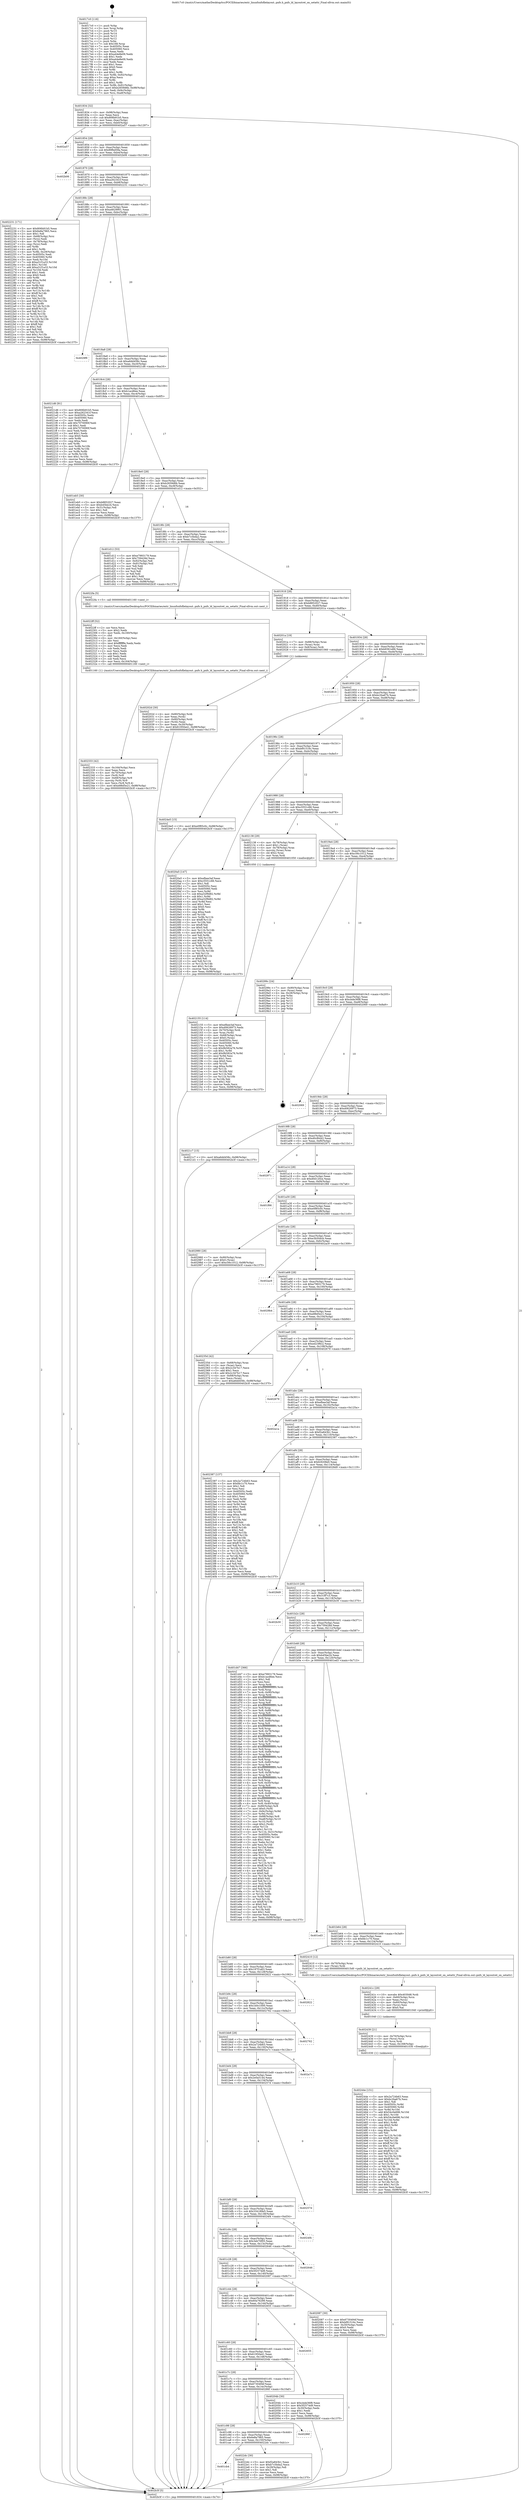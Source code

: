 digraph "0x4017c0" {
  label = "0x4017c0 (/mnt/c/Users/mathe/Desktop/tcc/POCII/binaries/extr_linuxfsnfsfilelayout..pnfs.h_pnfs_ld_layoutret_on_setattr_Final-ollvm.out::main(0))"
  labelloc = "t"
  node[shape=record]

  Entry [label="",width=0.3,height=0.3,shape=circle,fillcolor=black,style=filled]
  "0x401834" [label="{
     0x401834 [32]\l
     | [instrs]\l
     &nbsp;&nbsp;0x401834 \<+6\>: mov -0x98(%rbp),%eax\l
     &nbsp;&nbsp;0x40183a \<+2\>: mov %eax,%ecx\l
     &nbsp;&nbsp;0x40183c \<+6\>: sub $0x806b91b5,%ecx\l
     &nbsp;&nbsp;0x401842 \<+6\>: mov %eax,-0xac(%rbp)\l
     &nbsp;&nbsp;0x401848 \<+6\>: mov %ecx,-0xb0(%rbp)\l
     &nbsp;&nbsp;0x40184e \<+6\>: je 0000000000402a57 \<main+0x1297\>\l
  }"]
  "0x402a57" [label="{
     0x402a57\l
  }", style=dashed]
  "0x401854" [label="{
     0x401854 [28]\l
     | [instrs]\l
     &nbsp;&nbsp;0x401854 \<+5\>: jmp 0000000000401859 \<main+0x99\>\l
     &nbsp;&nbsp;0x401859 \<+6\>: mov -0xac(%rbp),%eax\l
     &nbsp;&nbsp;0x40185f \<+5\>: sub $0x89fbd59a,%eax\l
     &nbsp;&nbsp;0x401864 \<+6\>: mov %eax,-0xb4(%rbp)\l
     &nbsp;&nbsp;0x40186a \<+6\>: je 0000000000402b06 \<main+0x1346\>\l
  }"]
  Exit [label="",width=0.3,height=0.3,shape=circle,fillcolor=black,style=filled,peripheries=2]
  "0x402b06" [label="{
     0x402b06\l
  }", style=dashed]
  "0x401870" [label="{
     0x401870 [28]\l
     | [instrs]\l
     &nbsp;&nbsp;0x401870 \<+5\>: jmp 0000000000401875 \<main+0xb5\>\l
     &nbsp;&nbsp;0x401875 \<+6\>: mov -0xac(%rbp),%eax\l
     &nbsp;&nbsp;0x40187b \<+5\>: sub $0xa262341f,%eax\l
     &nbsp;&nbsp;0x401880 \<+6\>: mov %eax,-0xb8(%rbp)\l
     &nbsp;&nbsp;0x401886 \<+6\>: je 0000000000402231 \<main+0xa71\>\l
  }"]
  "0x40244e" [label="{
     0x40244e [151]\l
     | [instrs]\l
     &nbsp;&nbsp;0x40244e \<+5\>: mov $0x2a724b63,%eax\l
     &nbsp;&nbsp;0x402453 \<+5\>: mov $0xbc2ba67b,%esi\l
     &nbsp;&nbsp;0x402458 \<+2\>: mov $0x1,%dl\l
     &nbsp;&nbsp;0x40245a \<+8\>: mov 0x40505c,%r8d\l
     &nbsp;&nbsp;0x402462 \<+8\>: mov 0x405060,%r9d\l
     &nbsp;&nbsp;0x40246a \<+3\>: mov %r8d,%r10d\l
     &nbsp;&nbsp;0x40246d \<+7\>: add $0x54c0e696,%r10d\l
     &nbsp;&nbsp;0x402474 \<+4\>: sub $0x1,%r10d\l
     &nbsp;&nbsp;0x402478 \<+7\>: sub $0x54c0e696,%r10d\l
     &nbsp;&nbsp;0x40247f \<+4\>: imul %r10d,%r8d\l
     &nbsp;&nbsp;0x402483 \<+4\>: and $0x1,%r8d\l
     &nbsp;&nbsp;0x402487 \<+4\>: cmp $0x0,%r8d\l
     &nbsp;&nbsp;0x40248b \<+4\>: sete %r11b\l
     &nbsp;&nbsp;0x40248f \<+4\>: cmp $0xa,%r9d\l
     &nbsp;&nbsp;0x402493 \<+3\>: setl %bl\l
     &nbsp;&nbsp;0x402496 \<+3\>: mov %r11b,%r14b\l
     &nbsp;&nbsp;0x402499 \<+4\>: xor $0xff,%r14b\l
     &nbsp;&nbsp;0x40249d \<+3\>: mov %bl,%r15b\l
     &nbsp;&nbsp;0x4024a0 \<+4\>: xor $0xff,%r15b\l
     &nbsp;&nbsp;0x4024a4 \<+3\>: xor $0x1,%dl\l
     &nbsp;&nbsp;0x4024a7 \<+3\>: mov %r14b,%r12b\l
     &nbsp;&nbsp;0x4024aa \<+4\>: and $0xff,%r12b\l
     &nbsp;&nbsp;0x4024ae \<+3\>: and %dl,%r11b\l
     &nbsp;&nbsp;0x4024b1 \<+3\>: mov %r15b,%r13b\l
     &nbsp;&nbsp;0x4024b4 \<+4\>: and $0xff,%r13b\l
     &nbsp;&nbsp;0x4024b8 \<+2\>: and %dl,%bl\l
     &nbsp;&nbsp;0x4024ba \<+3\>: or %r11b,%r12b\l
     &nbsp;&nbsp;0x4024bd \<+3\>: or %bl,%r13b\l
     &nbsp;&nbsp;0x4024c0 \<+3\>: xor %r13b,%r12b\l
     &nbsp;&nbsp;0x4024c3 \<+3\>: or %r15b,%r14b\l
     &nbsp;&nbsp;0x4024c6 \<+4\>: xor $0xff,%r14b\l
     &nbsp;&nbsp;0x4024ca \<+3\>: or $0x1,%dl\l
     &nbsp;&nbsp;0x4024cd \<+3\>: and %dl,%r14b\l
     &nbsp;&nbsp;0x4024d0 \<+3\>: or %r14b,%r12b\l
     &nbsp;&nbsp;0x4024d3 \<+4\>: test $0x1,%r12b\l
     &nbsp;&nbsp;0x4024d7 \<+3\>: cmovne %esi,%eax\l
     &nbsp;&nbsp;0x4024da \<+6\>: mov %eax,-0x98(%rbp)\l
     &nbsp;&nbsp;0x4024e0 \<+5\>: jmp 0000000000402b3f \<main+0x137f\>\l
  }"]
  "0x402231" [label="{
     0x402231 [171]\l
     | [instrs]\l
     &nbsp;&nbsp;0x402231 \<+5\>: mov $0x806b91b5,%eax\l
     &nbsp;&nbsp;0x402236 \<+5\>: mov $0x6e8a7965,%ecx\l
     &nbsp;&nbsp;0x40223b \<+2\>: mov $0x1,%dl\l
     &nbsp;&nbsp;0x40223d \<+4\>: mov -0x68(%rbp),%rsi\l
     &nbsp;&nbsp;0x402241 \<+2\>: mov (%rsi),%edi\l
     &nbsp;&nbsp;0x402243 \<+4\>: mov -0x78(%rbp),%rsi\l
     &nbsp;&nbsp;0x402247 \<+2\>: cmp (%rsi),%edi\l
     &nbsp;&nbsp;0x402249 \<+4\>: setl %r8b\l
     &nbsp;&nbsp;0x40224d \<+4\>: and $0x1,%r8b\l
     &nbsp;&nbsp;0x402251 \<+4\>: mov %r8b,-0x29(%rbp)\l
     &nbsp;&nbsp;0x402255 \<+7\>: mov 0x40505c,%edi\l
     &nbsp;&nbsp;0x40225c \<+8\>: mov 0x405060,%r9d\l
     &nbsp;&nbsp;0x402264 \<+3\>: mov %edi,%r10d\l
     &nbsp;&nbsp;0x402267 \<+7\>: sub $0xa31f1a33,%r10d\l
     &nbsp;&nbsp;0x40226e \<+4\>: sub $0x1,%r10d\l
     &nbsp;&nbsp;0x402272 \<+7\>: add $0xa31f1a33,%r10d\l
     &nbsp;&nbsp;0x402279 \<+4\>: imul %r10d,%edi\l
     &nbsp;&nbsp;0x40227d \<+3\>: and $0x1,%edi\l
     &nbsp;&nbsp;0x402280 \<+3\>: cmp $0x0,%edi\l
     &nbsp;&nbsp;0x402283 \<+4\>: sete %r8b\l
     &nbsp;&nbsp;0x402287 \<+4\>: cmp $0xa,%r9d\l
     &nbsp;&nbsp;0x40228b \<+4\>: setl %r11b\l
     &nbsp;&nbsp;0x40228f \<+3\>: mov %r8b,%bl\l
     &nbsp;&nbsp;0x402292 \<+3\>: xor $0xff,%bl\l
     &nbsp;&nbsp;0x402295 \<+3\>: mov %r11b,%r14b\l
     &nbsp;&nbsp;0x402298 \<+4\>: xor $0xff,%r14b\l
     &nbsp;&nbsp;0x40229c \<+3\>: xor $0x1,%dl\l
     &nbsp;&nbsp;0x40229f \<+3\>: mov %bl,%r15b\l
     &nbsp;&nbsp;0x4022a2 \<+4\>: and $0xff,%r15b\l
     &nbsp;&nbsp;0x4022a6 \<+3\>: and %dl,%r8b\l
     &nbsp;&nbsp;0x4022a9 \<+3\>: mov %r14b,%r12b\l
     &nbsp;&nbsp;0x4022ac \<+4\>: and $0xff,%r12b\l
     &nbsp;&nbsp;0x4022b0 \<+3\>: and %dl,%r11b\l
     &nbsp;&nbsp;0x4022b3 \<+3\>: or %r8b,%r15b\l
     &nbsp;&nbsp;0x4022b6 \<+3\>: or %r11b,%r12b\l
     &nbsp;&nbsp;0x4022b9 \<+3\>: xor %r12b,%r15b\l
     &nbsp;&nbsp;0x4022bc \<+3\>: or %r14b,%bl\l
     &nbsp;&nbsp;0x4022bf \<+3\>: xor $0xff,%bl\l
     &nbsp;&nbsp;0x4022c2 \<+3\>: or $0x1,%dl\l
     &nbsp;&nbsp;0x4022c5 \<+2\>: and %dl,%bl\l
     &nbsp;&nbsp;0x4022c7 \<+3\>: or %bl,%r15b\l
     &nbsp;&nbsp;0x4022ca \<+4\>: test $0x1,%r15b\l
     &nbsp;&nbsp;0x4022ce \<+3\>: cmovne %ecx,%eax\l
     &nbsp;&nbsp;0x4022d1 \<+6\>: mov %eax,-0x98(%rbp)\l
     &nbsp;&nbsp;0x4022d7 \<+5\>: jmp 0000000000402b3f \<main+0x137f\>\l
  }"]
  "0x40188c" [label="{
     0x40188c [28]\l
     | [instrs]\l
     &nbsp;&nbsp;0x40188c \<+5\>: jmp 0000000000401891 \<main+0xd1\>\l
     &nbsp;&nbsp;0x401891 \<+6\>: mov -0xac(%rbp),%eax\l
     &nbsp;&nbsp;0x401897 \<+5\>: sub $0xa4629901,%eax\l
     &nbsp;&nbsp;0x40189c \<+6\>: mov %eax,-0xbc(%rbp)\l
     &nbsp;&nbsp;0x4018a2 \<+6\>: je 00000000004029f9 \<main+0x1239\>\l
  }"]
  "0x402439" [label="{
     0x402439 [21]\l
     | [instrs]\l
     &nbsp;&nbsp;0x402439 \<+4\>: mov -0x70(%rbp),%rcx\l
     &nbsp;&nbsp;0x40243d \<+3\>: mov (%rcx),%rcx\l
     &nbsp;&nbsp;0x402440 \<+3\>: mov %rcx,%rdi\l
     &nbsp;&nbsp;0x402443 \<+6\>: mov %eax,-0x168(%rbp)\l
     &nbsp;&nbsp;0x402449 \<+5\>: call 0000000000401030 \<free@plt\>\l
     | [calls]\l
     &nbsp;&nbsp;0x401030 \{1\} (unknown)\l
  }"]
  "0x4029f9" [label="{
     0x4029f9\l
  }", style=dashed]
  "0x4018a8" [label="{
     0x4018a8 [28]\l
     | [instrs]\l
     &nbsp;&nbsp;0x4018a8 \<+5\>: jmp 00000000004018ad \<main+0xed\>\l
     &nbsp;&nbsp;0x4018ad \<+6\>: mov -0xac(%rbp),%eax\l
     &nbsp;&nbsp;0x4018b3 \<+5\>: sub $0xa6dd458c,%eax\l
     &nbsp;&nbsp;0x4018b8 \<+6\>: mov %eax,-0xc0(%rbp)\l
     &nbsp;&nbsp;0x4018be \<+6\>: je 00000000004021d6 \<main+0xa16\>\l
  }"]
  "0x40241c" [label="{
     0x40241c [29]\l
     | [instrs]\l
     &nbsp;&nbsp;0x40241c \<+10\>: movabs $0x4030d6,%rdi\l
     &nbsp;&nbsp;0x402426 \<+4\>: mov -0x60(%rbp),%rcx\l
     &nbsp;&nbsp;0x40242a \<+2\>: mov %eax,(%rcx)\l
     &nbsp;&nbsp;0x40242c \<+4\>: mov -0x60(%rbp),%rcx\l
     &nbsp;&nbsp;0x402430 \<+2\>: mov (%rcx),%esi\l
     &nbsp;&nbsp;0x402432 \<+2\>: mov $0x0,%al\l
     &nbsp;&nbsp;0x402434 \<+5\>: call 0000000000401040 \<printf@plt\>\l
     | [calls]\l
     &nbsp;&nbsp;0x401040 \{1\} (unknown)\l
  }"]
  "0x4021d6" [label="{
     0x4021d6 [91]\l
     | [instrs]\l
     &nbsp;&nbsp;0x4021d6 \<+5\>: mov $0x806b91b5,%eax\l
     &nbsp;&nbsp;0x4021db \<+5\>: mov $0xa262341f,%ecx\l
     &nbsp;&nbsp;0x4021e0 \<+7\>: mov 0x40505c,%edx\l
     &nbsp;&nbsp;0x4021e7 \<+7\>: mov 0x405060,%esi\l
     &nbsp;&nbsp;0x4021ee \<+2\>: mov %edx,%edi\l
     &nbsp;&nbsp;0x4021f0 \<+6\>: add $0x7070090f,%edi\l
     &nbsp;&nbsp;0x4021f6 \<+3\>: sub $0x1,%edi\l
     &nbsp;&nbsp;0x4021f9 \<+6\>: sub $0x7070090f,%edi\l
     &nbsp;&nbsp;0x4021ff \<+3\>: imul %edi,%edx\l
     &nbsp;&nbsp;0x402202 \<+3\>: and $0x1,%edx\l
     &nbsp;&nbsp;0x402205 \<+3\>: cmp $0x0,%edx\l
     &nbsp;&nbsp;0x402208 \<+4\>: sete %r8b\l
     &nbsp;&nbsp;0x40220c \<+3\>: cmp $0xa,%esi\l
     &nbsp;&nbsp;0x40220f \<+4\>: setl %r9b\l
     &nbsp;&nbsp;0x402213 \<+3\>: mov %r8b,%r10b\l
     &nbsp;&nbsp;0x402216 \<+3\>: and %r9b,%r10b\l
     &nbsp;&nbsp;0x402219 \<+3\>: xor %r9b,%r8b\l
     &nbsp;&nbsp;0x40221c \<+3\>: or %r8b,%r10b\l
     &nbsp;&nbsp;0x40221f \<+4\>: test $0x1,%r10b\l
     &nbsp;&nbsp;0x402223 \<+3\>: cmovne %ecx,%eax\l
     &nbsp;&nbsp;0x402226 \<+6\>: mov %eax,-0x98(%rbp)\l
     &nbsp;&nbsp;0x40222c \<+5\>: jmp 0000000000402b3f \<main+0x137f\>\l
  }"]
  "0x4018c4" [label="{
     0x4018c4 [28]\l
     | [instrs]\l
     &nbsp;&nbsp;0x4018c4 \<+5\>: jmp 00000000004018c9 \<main+0x109\>\l
     &nbsp;&nbsp;0x4018c9 \<+6\>: mov -0xac(%rbp),%eax\l
     &nbsp;&nbsp;0x4018cf \<+5\>: sub $0xb1acd6ee,%eax\l
     &nbsp;&nbsp;0x4018d4 \<+6\>: mov %eax,-0xc4(%rbp)\l
     &nbsp;&nbsp;0x4018da \<+6\>: je 0000000000401eb5 \<main+0x6f5\>\l
  }"]
  "0x402333" [label="{
     0x402333 [42]\l
     | [instrs]\l
     &nbsp;&nbsp;0x402333 \<+6\>: mov -0x164(%rbp),%ecx\l
     &nbsp;&nbsp;0x402339 \<+3\>: imul %eax,%ecx\l
     &nbsp;&nbsp;0x40233c \<+4\>: mov -0x70(%rbp),%r8\l
     &nbsp;&nbsp;0x402340 \<+3\>: mov (%r8),%r8\l
     &nbsp;&nbsp;0x402343 \<+4\>: mov -0x68(%rbp),%r9\l
     &nbsp;&nbsp;0x402347 \<+3\>: movslq (%r9),%r9\l
     &nbsp;&nbsp;0x40234a \<+4\>: mov %ecx,(%r8,%r9,4)\l
     &nbsp;&nbsp;0x40234e \<+10\>: movl $0xe88d5e21,-0x98(%rbp)\l
     &nbsp;&nbsp;0x402358 \<+5\>: jmp 0000000000402b3f \<main+0x137f\>\l
  }"]
  "0x401eb5" [label="{
     0x401eb5 [30]\l
     | [instrs]\l
     &nbsp;&nbsp;0x401eb5 \<+5\>: mov $0xb8852027,%eax\l
     &nbsp;&nbsp;0x401eba \<+5\>: mov $0xb45be24,%ecx\l
     &nbsp;&nbsp;0x401ebf \<+3\>: mov -0x31(%rbp),%dl\l
     &nbsp;&nbsp;0x401ec2 \<+3\>: test $0x1,%dl\l
     &nbsp;&nbsp;0x401ec5 \<+3\>: cmovne %ecx,%eax\l
     &nbsp;&nbsp;0x401ec8 \<+6\>: mov %eax,-0x98(%rbp)\l
     &nbsp;&nbsp;0x401ece \<+5\>: jmp 0000000000402b3f \<main+0x137f\>\l
  }"]
  "0x4018e0" [label="{
     0x4018e0 [28]\l
     | [instrs]\l
     &nbsp;&nbsp;0x4018e0 \<+5\>: jmp 00000000004018e5 \<main+0x125\>\l
     &nbsp;&nbsp;0x4018e5 \<+6\>: mov -0xac(%rbp),%eax\l
     &nbsp;&nbsp;0x4018eb \<+5\>: sub $0xb2659d6b,%eax\l
     &nbsp;&nbsp;0x4018f0 \<+6\>: mov %eax,-0xc8(%rbp)\l
     &nbsp;&nbsp;0x4018f6 \<+6\>: je 0000000000401d12 \<main+0x552\>\l
  }"]
  "0x4022ff" [label="{
     0x4022ff [52]\l
     | [instrs]\l
     &nbsp;&nbsp;0x4022ff \<+2\>: xor %ecx,%ecx\l
     &nbsp;&nbsp;0x402301 \<+5\>: mov $0x2,%edx\l
     &nbsp;&nbsp;0x402306 \<+6\>: mov %edx,-0x160(%rbp)\l
     &nbsp;&nbsp;0x40230c \<+1\>: cltd\l
     &nbsp;&nbsp;0x40230d \<+6\>: mov -0x160(%rbp),%esi\l
     &nbsp;&nbsp;0x402313 \<+2\>: idiv %esi\l
     &nbsp;&nbsp;0x402315 \<+6\>: imul $0xfffffffe,%edx,%edx\l
     &nbsp;&nbsp;0x40231b \<+2\>: mov %ecx,%edi\l
     &nbsp;&nbsp;0x40231d \<+2\>: sub %edx,%edi\l
     &nbsp;&nbsp;0x40231f \<+2\>: mov %ecx,%edx\l
     &nbsp;&nbsp;0x402321 \<+3\>: sub $0x1,%edx\l
     &nbsp;&nbsp;0x402324 \<+2\>: add %edx,%edi\l
     &nbsp;&nbsp;0x402326 \<+2\>: sub %edi,%ecx\l
     &nbsp;&nbsp;0x402328 \<+6\>: mov %ecx,-0x164(%rbp)\l
     &nbsp;&nbsp;0x40232e \<+5\>: call 0000000000401160 \<next_i\>\l
     | [calls]\l
     &nbsp;&nbsp;0x401160 \{1\} (/mnt/c/Users/mathe/Desktop/tcc/POCII/binaries/extr_linuxfsnfsfilelayout..pnfs.h_pnfs_ld_layoutret_on_setattr_Final-ollvm.out::next_i)\l
  }"]
  "0x401d12" [label="{
     0x401d12 [53]\l
     | [instrs]\l
     &nbsp;&nbsp;0x401d12 \<+5\>: mov $0xe7993179,%eax\l
     &nbsp;&nbsp;0x401d17 \<+5\>: mov $0x759428d,%ecx\l
     &nbsp;&nbsp;0x401d1c \<+6\>: mov -0x92(%rbp),%dl\l
     &nbsp;&nbsp;0x401d22 \<+7\>: mov -0x91(%rbp),%sil\l
     &nbsp;&nbsp;0x401d29 \<+3\>: mov %dl,%dil\l
     &nbsp;&nbsp;0x401d2c \<+3\>: and %sil,%dil\l
     &nbsp;&nbsp;0x401d2f \<+3\>: xor %sil,%dl\l
     &nbsp;&nbsp;0x401d32 \<+3\>: or %dl,%dil\l
     &nbsp;&nbsp;0x401d35 \<+4\>: test $0x1,%dil\l
     &nbsp;&nbsp;0x401d39 \<+3\>: cmovne %ecx,%eax\l
     &nbsp;&nbsp;0x401d3c \<+6\>: mov %eax,-0x98(%rbp)\l
     &nbsp;&nbsp;0x401d42 \<+5\>: jmp 0000000000402b3f \<main+0x137f\>\l
  }"]
  "0x4018fc" [label="{
     0x4018fc [28]\l
     | [instrs]\l
     &nbsp;&nbsp;0x4018fc \<+5\>: jmp 0000000000401901 \<main+0x141\>\l
     &nbsp;&nbsp;0x401901 \<+6\>: mov -0xac(%rbp),%eax\l
     &nbsp;&nbsp;0x401907 \<+5\>: sub $0xb7c5bda2,%eax\l
     &nbsp;&nbsp;0x40190c \<+6\>: mov %eax,-0xcc(%rbp)\l
     &nbsp;&nbsp;0x401912 \<+6\>: je 00000000004022fa \<main+0xb3a\>\l
  }"]
  "0x402b3f" [label="{
     0x402b3f [5]\l
     | [instrs]\l
     &nbsp;&nbsp;0x402b3f \<+5\>: jmp 0000000000401834 \<main+0x74\>\l
  }"]
  "0x4017c0" [label="{
     0x4017c0 [116]\l
     | [instrs]\l
     &nbsp;&nbsp;0x4017c0 \<+1\>: push %rbp\l
     &nbsp;&nbsp;0x4017c1 \<+3\>: mov %rsp,%rbp\l
     &nbsp;&nbsp;0x4017c4 \<+2\>: push %r15\l
     &nbsp;&nbsp;0x4017c6 \<+2\>: push %r14\l
     &nbsp;&nbsp;0x4017c8 \<+2\>: push %r13\l
     &nbsp;&nbsp;0x4017ca \<+2\>: push %r12\l
     &nbsp;&nbsp;0x4017cc \<+1\>: push %rbx\l
     &nbsp;&nbsp;0x4017cd \<+7\>: sub $0x168,%rsp\l
     &nbsp;&nbsp;0x4017d4 \<+7\>: mov 0x40505c,%eax\l
     &nbsp;&nbsp;0x4017db \<+7\>: mov 0x405060,%ecx\l
     &nbsp;&nbsp;0x4017e2 \<+2\>: mov %eax,%edx\l
     &nbsp;&nbsp;0x4017e4 \<+6\>: sub $0xa44e8e09,%edx\l
     &nbsp;&nbsp;0x4017ea \<+3\>: sub $0x1,%edx\l
     &nbsp;&nbsp;0x4017ed \<+6\>: add $0xa44e8e09,%edx\l
     &nbsp;&nbsp;0x4017f3 \<+3\>: imul %edx,%eax\l
     &nbsp;&nbsp;0x4017f6 \<+3\>: and $0x1,%eax\l
     &nbsp;&nbsp;0x4017f9 \<+3\>: cmp $0x0,%eax\l
     &nbsp;&nbsp;0x4017fc \<+4\>: sete %r8b\l
     &nbsp;&nbsp;0x401800 \<+4\>: and $0x1,%r8b\l
     &nbsp;&nbsp;0x401804 \<+7\>: mov %r8b,-0x92(%rbp)\l
     &nbsp;&nbsp;0x40180b \<+3\>: cmp $0xa,%ecx\l
     &nbsp;&nbsp;0x40180e \<+4\>: setl %r8b\l
     &nbsp;&nbsp;0x401812 \<+4\>: and $0x1,%r8b\l
     &nbsp;&nbsp;0x401816 \<+7\>: mov %r8b,-0x91(%rbp)\l
     &nbsp;&nbsp;0x40181d \<+10\>: movl $0xb2659d6b,-0x98(%rbp)\l
     &nbsp;&nbsp;0x401827 \<+6\>: mov %edi,-0x9c(%rbp)\l
     &nbsp;&nbsp;0x40182d \<+7\>: mov %rsi,-0xa8(%rbp)\l
  }"]
  "0x401cb4" [label="{
     0x401cb4\l
  }", style=dashed]
  "0x4022fa" [label="{
     0x4022fa [5]\l
     | [instrs]\l
     &nbsp;&nbsp;0x4022fa \<+5\>: call 0000000000401160 \<next_i\>\l
     | [calls]\l
     &nbsp;&nbsp;0x401160 \{1\} (/mnt/c/Users/mathe/Desktop/tcc/POCII/binaries/extr_linuxfsnfsfilelayout..pnfs.h_pnfs_ld_layoutret_on_setattr_Final-ollvm.out::next_i)\l
  }"]
  "0x401918" [label="{
     0x401918 [28]\l
     | [instrs]\l
     &nbsp;&nbsp;0x401918 \<+5\>: jmp 000000000040191d \<main+0x15d\>\l
     &nbsp;&nbsp;0x40191d \<+6\>: mov -0xac(%rbp),%eax\l
     &nbsp;&nbsp;0x401923 \<+5\>: sub $0xb8852027,%eax\l
     &nbsp;&nbsp;0x401928 \<+6\>: mov %eax,-0xd0(%rbp)\l
     &nbsp;&nbsp;0x40192e \<+6\>: je 000000000040201a \<main+0x85a\>\l
  }"]
  "0x4022dc" [label="{
     0x4022dc [30]\l
     | [instrs]\l
     &nbsp;&nbsp;0x4022dc \<+5\>: mov $0xf2a843b1,%eax\l
     &nbsp;&nbsp;0x4022e1 \<+5\>: mov $0xb7c5bda2,%ecx\l
     &nbsp;&nbsp;0x4022e6 \<+3\>: mov -0x29(%rbp),%dl\l
     &nbsp;&nbsp;0x4022e9 \<+3\>: test $0x1,%dl\l
     &nbsp;&nbsp;0x4022ec \<+3\>: cmovne %ecx,%eax\l
     &nbsp;&nbsp;0x4022ef \<+6\>: mov %eax,-0x98(%rbp)\l
     &nbsp;&nbsp;0x4022f5 \<+5\>: jmp 0000000000402b3f \<main+0x137f\>\l
  }"]
  "0x40201a" [label="{
     0x40201a [19]\l
     | [instrs]\l
     &nbsp;&nbsp;0x40201a \<+7\>: mov -0x88(%rbp),%rax\l
     &nbsp;&nbsp;0x402021 \<+3\>: mov (%rax),%rax\l
     &nbsp;&nbsp;0x402024 \<+4\>: mov 0x8(%rax),%rdi\l
     &nbsp;&nbsp;0x402028 \<+5\>: call 0000000000401060 \<atoi@plt\>\l
     | [calls]\l
     &nbsp;&nbsp;0x401060 \{1\} (unknown)\l
  }"]
  "0x401934" [label="{
     0x401934 [28]\l
     | [instrs]\l
     &nbsp;&nbsp;0x401934 \<+5\>: jmp 0000000000401939 \<main+0x179\>\l
     &nbsp;&nbsp;0x401939 \<+6\>: mov -0xac(%rbp),%eax\l
     &nbsp;&nbsp;0x40193f \<+5\>: sub $0xb9361e66,%eax\l
     &nbsp;&nbsp;0x401944 \<+6\>: mov %eax,-0xd4(%rbp)\l
     &nbsp;&nbsp;0x40194a \<+6\>: je 0000000000402813 \<main+0x1053\>\l
  }"]
  "0x401c98" [label="{
     0x401c98 [28]\l
     | [instrs]\l
     &nbsp;&nbsp;0x401c98 \<+5\>: jmp 0000000000401c9d \<main+0x4dd\>\l
     &nbsp;&nbsp;0x401c9d \<+6\>: mov -0xac(%rbp),%eax\l
     &nbsp;&nbsp;0x401ca3 \<+5\>: sub $0x6e8a7965,%eax\l
     &nbsp;&nbsp;0x401ca8 \<+6\>: mov %eax,-0x150(%rbp)\l
     &nbsp;&nbsp;0x401cae \<+6\>: je 00000000004022dc \<main+0xb1c\>\l
  }"]
  "0x402813" [label="{
     0x402813\l
  }", style=dashed]
  "0x401950" [label="{
     0x401950 [28]\l
     | [instrs]\l
     &nbsp;&nbsp;0x401950 \<+5\>: jmp 0000000000401955 \<main+0x195\>\l
     &nbsp;&nbsp;0x401955 \<+6\>: mov -0xac(%rbp),%eax\l
     &nbsp;&nbsp;0x40195b \<+5\>: sub $0xbc2ba67b,%eax\l
     &nbsp;&nbsp;0x401960 \<+6\>: mov %eax,-0xd8(%rbp)\l
     &nbsp;&nbsp;0x401966 \<+6\>: je 00000000004024e5 \<main+0xd25\>\l
  }"]
  "0x40286f" [label="{
     0x40286f\l
  }", style=dashed]
  "0x4024e5" [label="{
     0x4024e5 [15]\l
     | [instrs]\l
     &nbsp;&nbsp;0x4024e5 \<+10\>: movl $0xe0f85c0c,-0x98(%rbp)\l
     &nbsp;&nbsp;0x4024ef \<+5\>: jmp 0000000000402b3f \<main+0x137f\>\l
  }"]
  "0x40196c" [label="{
     0x40196c [28]\l
     | [instrs]\l
     &nbsp;&nbsp;0x40196c \<+5\>: jmp 0000000000401971 \<main+0x1b1\>\l
     &nbsp;&nbsp;0x401971 \<+6\>: mov -0xac(%rbp),%eax\l
     &nbsp;&nbsp;0x401977 \<+5\>: sub $0xbf91516c,%eax\l
     &nbsp;&nbsp;0x40197c \<+6\>: mov %eax,-0xdc(%rbp)\l
     &nbsp;&nbsp;0x401982 \<+6\>: je 00000000004020a5 \<main+0x8e5\>\l
  }"]
  "0x402155" [label="{
     0x402155 [114]\l
     | [instrs]\l
     &nbsp;&nbsp;0x402155 \<+5\>: mov $0xefbee3af,%ecx\l
     &nbsp;&nbsp;0x40215a \<+5\>: mov $0xd0626973,%edx\l
     &nbsp;&nbsp;0x40215f \<+4\>: mov -0x70(%rbp),%rdi\l
     &nbsp;&nbsp;0x402163 \<+3\>: mov %rax,(%rdi)\l
     &nbsp;&nbsp;0x402166 \<+4\>: mov -0x68(%rbp),%rax\l
     &nbsp;&nbsp;0x40216a \<+6\>: movl $0x0,(%rax)\l
     &nbsp;&nbsp;0x402170 \<+7\>: mov 0x40505c,%esi\l
     &nbsp;&nbsp;0x402177 \<+8\>: mov 0x405060,%r8d\l
     &nbsp;&nbsp;0x40217f \<+3\>: mov %esi,%r9d\l
     &nbsp;&nbsp;0x402182 \<+7\>: sub $0x9b582a76,%r9d\l
     &nbsp;&nbsp;0x402189 \<+4\>: sub $0x1,%r9d\l
     &nbsp;&nbsp;0x40218d \<+7\>: add $0x9b582a76,%r9d\l
     &nbsp;&nbsp;0x402194 \<+4\>: imul %r9d,%esi\l
     &nbsp;&nbsp;0x402198 \<+3\>: and $0x1,%esi\l
     &nbsp;&nbsp;0x40219b \<+3\>: cmp $0x0,%esi\l
     &nbsp;&nbsp;0x40219e \<+4\>: sete %r10b\l
     &nbsp;&nbsp;0x4021a2 \<+4\>: cmp $0xa,%r8d\l
     &nbsp;&nbsp;0x4021a6 \<+4\>: setl %r11b\l
     &nbsp;&nbsp;0x4021aa \<+3\>: mov %r10b,%bl\l
     &nbsp;&nbsp;0x4021ad \<+3\>: and %r11b,%bl\l
     &nbsp;&nbsp;0x4021b0 \<+3\>: xor %r11b,%r10b\l
     &nbsp;&nbsp;0x4021b3 \<+3\>: or %r10b,%bl\l
     &nbsp;&nbsp;0x4021b6 \<+3\>: test $0x1,%bl\l
     &nbsp;&nbsp;0x4021b9 \<+3\>: cmovne %edx,%ecx\l
     &nbsp;&nbsp;0x4021bc \<+6\>: mov %ecx,-0x98(%rbp)\l
     &nbsp;&nbsp;0x4021c2 \<+5\>: jmp 0000000000402b3f \<main+0x137f\>\l
  }"]
  "0x4020a5" [label="{
     0x4020a5 [147]\l
     | [instrs]\l
     &nbsp;&nbsp;0x4020a5 \<+5\>: mov $0xefbee3af,%eax\l
     &nbsp;&nbsp;0x4020aa \<+5\>: mov $0xc5551c66,%ecx\l
     &nbsp;&nbsp;0x4020af \<+2\>: mov $0x1,%dl\l
     &nbsp;&nbsp;0x4020b1 \<+7\>: mov 0x40505c,%esi\l
     &nbsp;&nbsp;0x4020b8 \<+7\>: mov 0x405060,%edi\l
     &nbsp;&nbsp;0x4020bf \<+3\>: mov %esi,%r8d\l
     &nbsp;&nbsp;0x4020c2 \<+7\>: sub $0xa32f9d82,%r8d\l
     &nbsp;&nbsp;0x4020c9 \<+4\>: sub $0x1,%r8d\l
     &nbsp;&nbsp;0x4020cd \<+7\>: add $0xa32f9d82,%r8d\l
     &nbsp;&nbsp;0x4020d4 \<+4\>: imul %r8d,%esi\l
     &nbsp;&nbsp;0x4020d8 \<+3\>: and $0x1,%esi\l
     &nbsp;&nbsp;0x4020db \<+3\>: cmp $0x0,%esi\l
     &nbsp;&nbsp;0x4020de \<+4\>: sete %r9b\l
     &nbsp;&nbsp;0x4020e2 \<+3\>: cmp $0xa,%edi\l
     &nbsp;&nbsp;0x4020e5 \<+4\>: setl %r10b\l
     &nbsp;&nbsp;0x4020e9 \<+3\>: mov %r9b,%r11b\l
     &nbsp;&nbsp;0x4020ec \<+4\>: xor $0xff,%r11b\l
     &nbsp;&nbsp;0x4020f0 \<+3\>: mov %r10b,%bl\l
     &nbsp;&nbsp;0x4020f3 \<+3\>: xor $0xff,%bl\l
     &nbsp;&nbsp;0x4020f6 \<+3\>: xor $0x0,%dl\l
     &nbsp;&nbsp;0x4020f9 \<+3\>: mov %r11b,%r14b\l
     &nbsp;&nbsp;0x4020fc \<+4\>: and $0x0,%r14b\l
     &nbsp;&nbsp;0x402100 \<+3\>: and %dl,%r9b\l
     &nbsp;&nbsp;0x402103 \<+3\>: mov %bl,%r15b\l
     &nbsp;&nbsp;0x402106 \<+4\>: and $0x0,%r15b\l
     &nbsp;&nbsp;0x40210a \<+3\>: and %dl,%r10b\l
     &nbsp;&nbsp;0x40210d \<+3\>: or %r9b,%r14b\l
     &nbsp;&nbsp;0x402110 \<+3\>: or %r10b,%r15b\l
     &nbsp;&nbsp;0x402113 \<+3\>: xor %r15b,%r14b\l
     &nbsp;&nbsp;0x402116 \<+3\>: or %bl,%r11b\l
     &nbsp;&nbsp;0x402119 \<+4\>: xor $0xff,%r11b\l
     &nbsp;&nbsp;0x40211d \<+3\>: or $0x0,%dl\l
     &nbsp;&nbsp;0x402120 \<+3\>: and %dl,%r11b\l
     &nbsp;&nbsp;0x402123 \<+3\>: or %r11b,%r14b\l
     &nbsp;&nbsp;0x402126 \<+4\>: test $0x1,%r14b\l
     &nbsp;&nbsp;0x40212a \<+3\>: cmovne %ecx,%eax\l
     &nbsp;&nbsp;0x40212d \<+6\>: mov %eax,-0x98(%rbp)\l
     &nbsp;&nbsp;0x402133 \<+5\>: jmp 0000000000402b3f \<main+0x137f\>\l
  }"]
  "0x401988" [label="{
     0x401988 [28]\l
     | [instrs]\l
     &nbsp;&nbsp;0x401988 \<+5\>: jmp 000000000040198d \<main+0x1cd\>\l
     &nbsp;&nbsp;0x40198d \<+6\>: mov -0xac(%rbp),%eax\l
     &nbsp;&nbsp;0x401993 \<+5\>: sub $0xc5551c66,%eax\l
     &nbsp;&nbsp;0x401998 \<+6\>: mov %eax,-0xe0(%rbp)\l
     &nbsp;&nbsp;0x40199e \<+6\>: je 0000000000402138 \<main+0x978\>\l
  }"]
  "0x401c7c" [label="{
     0x401c7c [28]\l
     | [instrs]\l
     &nbsp;&nbsp;0x401c7c \<+5\>: jmp 0000000000401c81 \<main+0x4c1\>\l
     &nbsp;&nbsp;0x401c81 \<+6\>: mov -0xac(%rbp),%eax\l
     &nbsp;&nbsp;0x401c87 \<+5\>: sub $0x6730494f,%eax\l
     &nbsp;&nbsp;0x401c8c \<+6\>: mov %eax,-0x14c(%rbp)\l
     &nbsp;&nbsp;0x401c92 \<+6\>: je 000000000040286f \<main+0x10af\>\l
  }"]
  "0x402138" [label="{
     0x402138 [29]\l
     | [instrs]\l
     &nbsp;&nbsp;0x402138 \<+4\>: mov -0x78(%rbp),%rax\l
     &nbsp;&nbsp;0x40213c \<+6\>: movl $0x1,(%rax)\l
     &nbsp;&nbsp;0x402142 \<+4\>: mov -0x78(%rbp),%rax\l
     &nbsp;&nbsp;0x402146 \<+3\>: movslq (%rax),%rax\l
     &nbsp;&nbsp;0x402149 \<+4\>: shl $0x2,%rax\l
     &nbsp;&nbsp;0x40214d \<+3\>: mov %rax,%rdi\l
     &nbsp;&nbsp;0x402150 \<+5\>: call 0000000000401050 \<malloc@plt\>\l
     | [calls]\l
     &nbsp;&nbsp;0x401050 \{1\} (unknown)\l
  }"]
  "0x4019a4" [label="{
     0x4019a4 [28]\l
     | [instrs]\l
     &nbsp;&nbsp;0x4019a4 \<+5\>: jmp 00000000004019a9 \<main+0x1e9\>\l
     &nbsp;&nbsp;0x4019a9 \<+6\>: mov -0xac(%rbp),%eax\l
     &nbsp;&nbsp;0x4019af \<+5\>: sub $0xc56c1012,%eax\l
     &nbsp;&nbsp;0x4019b4 \<+6\>: mov %eax,-0xe4(%rbp)\l
     &nbsp;&nbsp;0x4019ba \<+6\>: je 000000000040299c \<main+0x11dc\>\l
  }"]
  "0x40204b" [label="{
     0x40204b [30]\l
     | [instrs]\l
     &nbsp;&nbsp;0x40204b \<+5\>: mov $0xcbde36f8,%eax\l
     &nbsp;&nbsp;0x402050 \<+5\>: mov $0x5f2574d9,%ecx\l
     &nbsp;&nbsp;0x402055 \<+3\>: mov -0x30(%rbp),%edx\l
     &nbsp;&nbsp;0x402058 \<+3\>: cmp $0x1,%edx\l
     &nbsp;&nbsp;0x40205b \<+3\>: cmovl %ecx,%eax\l
     &nbsp;&nbsp;0x40205e \<+6\>: mov %eax,-0x98(%rbp)\l
     &nbsp;&nbsp;0x402064 \<+5\>: jmp 0000000000402b3f \<main+0x137f\>\l
  }"]
  "0x40299c" [label="{
     0x40299c [24]\l
     | [instrs]\l
     &nbsp;&nbsp;0x40299c \<+7\>: mov -0x90(%rbp),%rax\l
     &nbsp;&nbsp;0x4029a3 \<+2\>: mov (%rax),%eax\l
     &nbsp;&nbsp;0x4029a5 \<+4\>: lea -0x28(%rbp),%rsp\l
     &nbsp;&nbsp;0x4029a9 \<+1\>: pop %rbx\l
     &nbsp;&nbsp;0x4029aa \<+2\>: pop %r12\l
     &nbsp;&nbsp;0x4029ac \<+2\>: pop %r13\l
     &nbsp;&nbsp;0x4029ae \<+2\>: pop %r14\l
     &nbsp;&nbsp;0x4029b0 \<+2\>: pop %r15\l
     &nbsp;&nbsp;0x4029b2 \<+1\>: pop %rbp\l
     &nbsp;&nbsp;0x4029b3 \<+1\>: ret\l
  }"]
  "0x4019c0" [label="{
     0x4019c0 [28]\l
     | [instrs]\l
     &nbsp;&nbsp;0x4019c0 \<+5\>: jmp 00000000004019c5 \<main+0x205\>\l
     &nbsp;&nbsp;0x4019c5 \<+6\>: mov -0xac(%rbp),%eax\l
     &nbsp;&nbsp;0x4019cb \<+5\>: sub $0xcbde36f8,%eax\l
     &nbsp;&nbsp;0x4019d0 \<+6\>: mov %eax,-0xe8(%rbp)\l
     &nbsp;&nbsp;0x4019d6 \<+6\>: je 0000000000402069 \<main+0x8a9\>\l
  }"]
  "0x401c60" [label="{
     0x401c60 [28]\l
     | [instrs]\l
     &nbsp;&nbsp;0x401c60 \<+5\>: jmp 0000000000401c65 \<main+0x4a5\>\l
     &nbsp;&nbsp;0x401c65 \<+6\>: mov -0xac(%rbp),%eax\l
     &nbsp;&nbsp;0x401c6b \<+5\>: sub $0x61950a41,%eax\l
     &nbsp;&nbsp;0x401c70 \<+6\>: mov %eax,-0x148(%rbp)\l
     &nbsp;&nbsp;0x401c76 \<+6\>: je 000000000040204b \<main+0x88b\>\l
  }"]
  "0x402069" [label="{
     0x402069\l
  }", style=dashed]
  "0x4019dc" [label="{
     0x4019dc [28]\l
     | [instrs]\l
     &nbsp;&nbsp;0x4019dc \<+5\>: jmp 00000000004019e1 \<main+0x221\>\l
     &nbsp;&nbsp;0x4019e1 \<+6\>: mov -0xac(%rbp),%eax\l
     &nbsp;&nbsp;0x4019e7 \<+5\>: sub $0xd0626973,%eax\l
     &nbsp;&nbsp;0x4019ec \<+6\>: mov %eax,-0xec(%rbp)\l
     &nbsp;&nbsp;0x4019f2 \<+6\>: je 00000000004021c7 \<main+0xa07\>\l
  }"]
  "0x402655" [label="{
     0x402655\l
  }", style=dashed]
  "0x4021c7" [label="{
     0x4021c7 [15]\l
     | [instrs]\l
     &nbsp;&nbsp;0x4021c7 \<+10\>: movl $0xa6dd458c,-0x98(%rbp)\l
     &nbsp;&nbsp;0x4021d1 \<+5\>: jmp 0000000000402b3f \<main+0x137f\>\l
  }"]
  "0x4019f8" [label="{
     0x4019f8 [28]\l
     | [instrs]\l
     &nbsp;&nbsp;0x4019f8 \<+5\>: jmp 00000000004019fd \<main+0x23d\>\l
     &nbsp;&nbsp;0x4019fd \<+6\>: mov -0xac(%rbp),%eax\l
     &nbsp;&nbsp;0x401a03 \<+5\>: sub $0xd0cf6442,%eax\l
     &nbsp;&nbsp;0x401a08 \<+6\>: mov %eax,-0xf0(%rbp)\l
     &nbsp;&nbsp;0x401a0e \<+6\>: je 0000000000402971 \<main+0x11b1\>\l
  }"]
  "0x401c44" [label="{
     0x401c44 [28]\l
     | [instrs]\l
     &nbsp;&nbsp;0x401c44 \<+5\>: jmp 0000000000401c49 \<main+0x489\>\l
     &nbsp;&nbsp;0x401c49 \<+6\>: mov -0xac(%rbp),%eax\l
     &nbsp;&nbsp;0x401c4f \<+5\>: sub $0x60a76299,%eax\l
     &nbsp;&nbsp;0x401c54 \<+6\>: mov %eax,-0x144(%rbp)\l
     &nbsp;&nbsp;0x401c5a \<+6\>: je 0000000000402655 \<main+0xe95\>\l
  }"]
  "0x402971" [label="{
     0x402971\l
  }", style=dashed]
  "0x401a14" [label="{
     0x401a14 [28]\l
     | [instrs]\l
     &nbsp;&nbsp;0x401a14 \<+5\>: jmp 0000000000401a19 \<main+0x259\>\l
     &nbsp;&nbsp;0x401a19 \<+6\>: mov -0xac(%rbp),%eax\l
     &nbsp;&nbsp;0x401a1f \<+5\>: sub $0xd0d120ce,%eax\l
     &nbsp;&nbsp;0x401a24 \<+6\>: mov %eax,-0xf4(%rbp)\l
     &nbsp;&nbsp;0x401a2a \<+6\>: je 0000000000401f66 \<main+0x7a6\>\l
  }"]
  "0x402087" [label="{
     0x402087 [30]\l
     | [instrs]\l
     &nbsp;&nbsp;0x402087 \<+5\>: mov $0x6730494f,%eax\l
     &nbsp;&nbsp;0x40208c \<+5\>: mov $0xbf91516c,%ecx\l
     &nbsp;&nbsp;0x402091 \<+3\>: mov -0x30(%rbp),%edx\l
     &nbsp;&nbsp;0x402094 \<+3\>: cmp $0x0,%edx\l
     &nbsp;&nbsp;0x402097 \<+3\>: cmove %ecx,%eax\l
     &nbsp;&nbsp;0x40209a \<+6\>: mov %eax,-0x98(%rbp)\l
     &nbsp;&nbsp;0x4020a0 \<+5\>: jmp 0000000000402b3f \<main+0x137f\>\l
  }"]
  "0x401f66" [label="{
     0x401f66\l
  }", style=dashed]
  "0x401a30" [label="{
     0x401a30 [28]\l
     | [instrs]\l
     &nbsp;&nbsp;0x401a30 \<+5\>: jmp 0000000000401a35 \<main+0x275\>\l
     &nbsp;&nbsp;0x401a35 \<+6\>: mov -0xac(%rbp),%eax\l
     &nbsp;&nbsp;0x401a3b \<+5\>: sub $0xe0f85c0c,%eax\l
     &nbsp;&nbsp;0x401a40 \<+6\>: mov %eax,-0xf8(%rbp)\l
     &nbsp;&nbsp;0x401a46 \<+6\>: je 0000000000402980 \<main+0x11c0\>\l
  }"]
  "0x401c28" [label="{
     0x401c28 [28]\l
     | [instrs]\l
     &nbsp;&nbsp;0x401c28 \<+5\>: jmp 0000000000401c2d \<main+0x46d\>\l
     &nbsp;&nbsp;0x401c2d \<+6\>: mov -0xac(%rbp),%eax\l
     &nbsp;&nbsp;0x401c33 \<+5\>: sub $0x5f2574d9,%eax\l
     &nbsp;&nbsp;0x401c38 \<+6\>: mov %eax,-0x140(%rbp)\l
     &nbsp;&nbsp;0x401c3e \<+6\>: je 0000000000402087 \<main+0x8c7\>\l
  }"]
  "0x402980" [label="{
     0x402980 [28]\l
     | [instrs]\l
     &nbsp;&nbsp;0x402980 \<+7\>: mov -0x90(%rbp),%rax\l
     &nbsp;&nbsp;0x402987 \<+6\>: movl $0x0,(%rax)\l
     &nbsp;&nbsp;0x40298d \<+10\>: movl $0xc56c1012,-0x98(%rbp)\l
     &nbsp;&nbsp;0x402997 \<+5\>: jmp 0000000000402b3f \<main+0x137f\>\l
  }"]
  "0x401a4c" [label="{
     0x401a4c [28]\l
     | [instrs]\l
     &nbsp;&nbsp;0x401a4c \<+5\>: jmp 0000000000401a51 \<main+0x291\>\l
     &nbsp;&nbsp;0x401a51 \<+6\>: mov -0xac(%rbp),%eax\l
     &nbsp;&nbsp;0x401a57 \<+5\>: sub $0xe3b50dcb,%eax\l
     &nbsp;&nbsp;0x401a5c \<+6\>: mov %eax,-0xfc(%rbp)\l
     &nbsp;&nbsp;0x401a62 \<+6\>: je 0000000000402ac9 \<main+0x1309\>\l
  }"]
  "0x402646" [label="{
     0x402646\l
  }", style=dashed]
  "0x402ac9" [label="{
     0x402ac9\l
  }", style=dashed]
  "0x401a68" [label="{
     0x401a68 [28]\l
     | [instrs]\l
     &nbsp;&nbsp;0x401a68 \<+5\>: jmp 0000000000401a6d \<main+0x2ad\>\l
     &nbsp;&nbsp;0x401a6d \<+6\>: mov -0xac(%rbp),%eax\l
     &nbsp;&nbsp;0x401a73 \<+5\>: sub $0xe7993179,%eax\l
     &nbsp;&nbsp;0x401a78 \<+6\>: mov %eax,-0x100(%rbp)\l
     &nbsp;&nbsp;0x401a7e \<+6\>: je 00000000004029b4 \<main+0x11f4\>\l
  }"]
  "0x401c0c" [label="{
     0x401c0c [28]\l
     | [instrs]\l
     &nbsp;&nbsp;0x401c0c \<+5\>: jmp 0000000000401c11 \<main+0x451\>\l
     &nbsp;&nbsp;0x401c11 \<+6\>: mov -0xac(%rbp),%eax\l
     &nbsp;&nbsp;0x401c17 \<+5\>: sub $0x3eb70f05,%eax\l
     &nbsp;&nbsp;0x401c1c \<+6\>: mov %eax,-0x13c(%rbp)\l
     &nbsp;&nbsp;0x401c22 \<+6\>: je 0000000000402646 \<main+0xe86\>\l
  }"]
  "0x4029b4" [label="{
     0x4029b4\l
  }", style=dashed]
  "0x401a84" [label="{
     0x401a84 [28]\l
     | [instrs]\l
     &nbsp;&nbsp;0x401a84 \<+5\>: jmp 0000000000401a89 \<main+0x2c9\>\l
     &nbsp;&nbsp;0x401a89 \<+6\>: mov -0xac(%rbp),%eax\l
     &nbsp;&nbsp;0x401a8f \<+5\>: sub $0xe88d5e21,%eax\l
     &nbsp;&nbsp;0x401a94 \<+6\>: mov %eax,-0x104(%rbp)\l
     &nbsp;&nbsp;0x401a9a \<+6\>: je 000000000040235d \<main+0xb9d\>\l
  }"]
  "0x4024f4" [label="{
     0x4024f4\l
  }", style=dashed]
  "0x40235d" [label="{
     0x40235d [42]\l
     | [instrs]\l
     &nbsp;&nbsp;0x40235d \<+4\>: mov -0x68(%rbp),%rax\l
     &nbsp;&nbsp;0x402361 \<+2\>: mov (%rax),%ecx\l
     &nbsp;&nbsp;0x402363 \<+6\>: sub $0x2c347b17,%ecx\l
     &nbsp;&nbsp;0x402369 \<+3\>: add $0x1,%ecx\l
     &nbsp;&nbsp;0x40236c \<+6\>: add $0x2c347b17,%ecx\l
     &nbsp;&nbsp;0x402372 \<+4\>: mov -0x68(%rbp),%rax\l
     &nbsp;&nbsp;0x402376 \<+2\>: mov %ecx,(%rax)\l
     &nbsp;&nbsp;0x402378 \<+10\>: movl $0xa6dd458c,-0x98(%rbp)\l
     &nbsp;&nbsp;0x402382 \<+5\>: jmp 0000000000402b3f \<main+0x137f\>\l
  }"]
  "0x401aa0" [label="{
     0x401aa0 [28]\l
     | [instrs]\l
     &nbsp;&nbsp;0x401aa0 \<+5\>: jmp 0000000000401aa5 \<main+0x2e5\>\l
     &nbsp;&nbsp;0x401aa5 \<+6\>: mov -0xac(%rbp),%eax\l
     &nbsp;&nbsp;0x401aab \<+5\>: sub $0xed23f6c2,%eax\l
     &nbsp;&nbsp;0x401ab0 \<+6\>: mov %eax,-0x108(%rbp)\l
     &nbsp;&nbsp;0x401ab6 \<+6\>: je 0000000000402679 \<main+0xeb9\>\l
  }"]
  "0x401bf0" [label="{
     0x401bf0 [28]\l
     | [instrs]\l
     &nbsp;&nbsp;0x401bf0 \<+5\>: jmp 0000000000401bf5 \<main+0x435\>\l
     &nbsp;&nbsp;0x401bf5 \<+6\>: mov -0xac(%rbp),%eax\l
     &nbsp;&nbsp;0x401bfb \<+5\>: sub $0x334189e5,%eax\l
     &nbsp;&nbsp;0x401c00 \<+6\>: mov %eax,-0x138(%rbp)\l
     &nbsp;&nbsp;0x401c06 \<+6\>: je 00000000004024f4 \<main+0xd34\>\l
  }"]
  "0x402679" [label="{
     0x402679\l
  }", style=dashed]
  "0x401abc" [label="{
     0x401abc [28]\l
     | [instrs]\l
     &nbsp;&nbsp;0x401abc \<+5\>: jmp 0000000000401ac1 \<main+0x301\>\l
     &nbsp;&nbsp;0x401ac1 \<+6\>: mov -0xac(%rbp),%eax\l
     &nbsp;&nbsp;0x401ac7 \<+5\>: sub $0xefbee3af,%eax\l
     &nbsp;&nbsp;0x401acc \<+6\>: mov %eax,-0x10c(%rbp)\l
     &nbsp;&nbsp;0x401ad2 \<+6\>: je 0000000000402a1a \<main+0x125a\>\l
  }"]
  "0x40257d" [label="{
     0x40257d\l
  }", style=dashed]
  "0x402a1a" [label="{
     0x402a1a\l
  }", style=dashed]
  "0x401ad8" [label="{
     0x401ad8 [28]\l
     | [instrs]\l
     &nbsp;&nbsp;0x401ad8 \<+5\>: jmp 0000000000401add \<main+0x31d\>\l
     &nbsp;&nbsp;0x401add \<+6\>: mov -0xac(%rbp),%eax\l
     &nbsp;&nbsp;0x401ae3 \<+5\>: sub $0xf2a843b1,%eax\l
     &nbsp;&nbsp;0x401ae8 \<+6\>: mov %eax,-0x110(%rbp)\l
     &nbsp;&nbsp;0x401aee \<+6\>: je 0000000000402387 \<main+0xbc7\>\l
  }"]
  "0x401bd4" [label="{
     0x401bd4 [28]\l
     | [instrs]\l
     &nbsp;&nbsp;0x401bd4 \<+5\>: jmp 0000000000401bd9 \<main+0x419\>\l
     &nbsp;&nbsp;0x401bd9 \<+6\>: mov -0xac(%rbp),%eax\l
     &nbsp;&nbsp;0x401bdf \<+5\>: sub $0x2e0a5144,%eax\l
     &nbsp;&nbsp;0x401be4 \<+6\>: mov %eax,-0x134(%rbp)\l
     &nbsp;&nbsp;0x401bea \<+6\>: je 000000000040257d \<main+0xdbd\>\l
  }"]
  "0x402387" [label="{
     0x402387 [137]\l
     | [instrs]\l
     &nbsp;&nbsp;0x402387 \<+5\>: mov $0x2a724b63,%eax\l
     &nbsp;&nbsp;0x40238c \<+5\>: mov $0xfdc1c70,%ecx\l
     &nbsp;&nbsp;0x402391 \<+2\>: mov $0x1,%dl\l
     &nbsp;&nbsp;0x402393 \<+2\>: xor %esi,%esi\l
     &nbsp;&nbsp;0x402395 \<+7\>: mov 0x40505c,%edi\l
     &nbsp;&nbsp;0x40239c \<+8\>: mov 0x405060,%r8d\l
     &nbsp;&nbsp;0x4023a4 \<+3\>: sub $0x1,%esi\l
     &nbsp;&nbsp;0x4023a7 \<+3\>: mov %edi,%r9d\l
     &nbsp;&nbsp;0x4023aa \<+3\>: add %esi,%r9d\l
     &nbsp;&nbsp;0x4023ad \<+4\>: imul %r9d,%edi\l
     &nbsp;&nbsp;0x4023b1 \<+3\>: and $0x1,%edi\l
     &nbsp;&nbsp;0x4023b4 \<+3\>: cmp $0x0,%edi\l
     &nbsp;&nbsp;0x4023b7 \<+4\>: sete %r10b\l
     &nbsp;&nbsp;0x4023bb \<+4\>: cmp $0xa,%r8d\l
     &nbsp;&nbsp;0x4023bf \<+4\>: setl %r11b\l
     &nbsp;&nbsp;0x4023c3 \<+3\>: mov %r10b,%bl\l
     &nbsp;&nbsp;0x4023c6 \<+3\>: xor $0xff,%bl\l
     &nbsp;&nbsp;0x4023c9 \<+3\>: mov %r11b,%r14b\l
     &nbsp;&nbsp;0x4023cc \<+4\>: xor $0xff,%r14b\l
     &nbsp;&nbsp;0x4023d0 \<+3\>: xor $0x1,%dl\l
     &nbsp;&nbsp;0x4023d3 \<+3\>: mov %bl,%r15b\l
     &nbsp;&nbsp;0x4023d6 \<+4\>: and $0xff,%r15b\l
     &nbsp;&nbsp;0x4023da \<+3\>: and %dl,%r10b\l
     &nbsp;&nbsp;0x4023dd \<+3\>: mov %r14b,%r12b\l
     &nbsp;&nbsp;0x4023e0 \<+4\>: and $0xff,%r12b\l
     &nbsp;&nbsp;0x4023e4 \<+3\>: and %dl,%r11b\l
     &nbsp;&nbsp;0x4023e7 \<+3\>: or %r10b,%r15b\l
     &nbsp;&nbsp;0x4023ea \<+3\>: or %r11b,%r12b\l
     &nbsp;&nbsp;0x4023ed \<+3\>: xor %r12b,%r15b\l
     &nbsp;&nbsp;0x4023f0 \<+3\>: or %r14b,%bl\l
     &nbsp;&nbsp;0x4023f3 \<+3\>: xor $0xff,%bl\l
     &nbsp;&nbsp;0x4023f6 \<+3\>: or $0x1,%dl\l
     &nbsp;&nbsp;0x4023f9 \<+2\>: and %dl,%bl\l
     &nbsp;&nbsp;0x4023fb \<+3\>: or %bl,%r15b\l
     &nbsp;&nbsp;0x4023fe \<+4\>: test $0x1,%r15b\l
     &nbsp;&nbsp;0x402402 \<+3\>: cmovne %ecx,%eax\l
     &nbsp;&nbsp;0x402405 \<+6\>: mov %eax,-0x98(%rbp)\l
     &nbsp;&nbsp;0x40240b \<+5\>: jmp 0000000000402b3f \<main+0x137f\>\l
  }"]
  "0x401af4" [label="{
     0x401af4 [28]\l
     | [instrs]\l
     &nbsp;&nbsp;0x401af4 \<+5\>: jmp 0000000000401af9 \<main+0x339\>\l
     &nbsp;&nbsp;0x401af9 \<+6\>: mov -0xac(%rbp),%eax\l
     &nbsp;&nbsp;0x401aff \<+5\>: sub $0xfc9208e0,%eax\l
     &nbsp;&nbsp;0x401b04 \<+6\>: mov %eax,-0x114(%rbp)\l
     &nbsp;&nbsp;0x401b0a \<+6\>: je 00000000004028d9 \<main+0x1119\>\l
  }"]
  "0x402a7c" [label="{
     0x402a7c\l
  }", style=dashed]
  "0x4028d9" [label="{
     0x4028d9\l
  }", style=dashed]
  "0x401b10" [label="{
     0x401b10 [28]\l
     | [instrs]\l
     &nbsp;&nbsp;0x401b10 \<+5\>: jmp 0000000000401b15 \<main+0x355\>\l
     &nbsp;&nbsp;0x401b15 \<+6\>: mov -0xac(%rbp),%eax\l
     &nbsp;&nbsp;0x401b1b \<+5\>: sub $0x31ff7c3,%eax\l
     &nbsp;&nbsp;0x401b20 \<+6\>: mov %eax,-0x118(%rbp)\l
     &nbsp;&nbsp;0x401b26 \<+6\>: je 0000000000402b30 \<main+0x1370\>\l
  }"]
  "0x401bb8" [label="{
     0x401bb8 [28]\l
     | [instrs]\l
     &nbsp;&nbsp;0x401bb8 \<+5\>: jmp 0000000000401bbd \<main+0x3fd\>\l
     &nbsp;&nbsp;0x401bbd \<+6\>: mov -0xac(%rbp),%eax\l
     &nbsp;&nbsp;0x401bc3 \<+5\>: sub $0x2a724b63,%eax\l
     &nbsp;&nbsp;0x401bc8 \<+6\>: mov %eax,-0x130(%rbp)\l
     &nbsp;&nbsp;0x401bce \<+6\>: je 0000000000402a7c \<main+0x12bc\>\l
  }"]
  "0x402b30" [label="{
     0x402b30\l
  }", style=dashed]
  "0x401b2c" [label="{
     0x401b2c [28]\l
     | [instrs]\l
     &nbsp;&nbsp;0x401b2c \<+5\>: jmp 0000000000401b31 \<main+0x371\>\l
     &nbsp;&nbsp;0x401b31 \<+6\>: mov -0xac(%rbp),%eax\l
     &nbsp;&nbsp;0x401b37 \<+5\>: sub $0x759428d,%eax\l
     &nbsp;&nbsp;0x401b3c \<+6\>: mov %eax,-0x11c(%rbp)\l
     &nbsp;&nbsp;0x401b42 \<+6\>: je 0000000000401d47 \<main+0x587\>\l
  }"]
  "0x402762" [label="{
     0x402762\l
  }", style=dashed]
  "0x401d47" [label="{
     0x401d47 [366]\l
     | [instrs]\l
     &nbsp;&nbsp;0x401d47 \<+5\>: mov $0xe7993179,%eax\l
     &nbsp;&nbsp;0x401d4c \<+5\>: mov $0xb1acd6ee,%ecx\l
     &nbsp;&nbsp;0x401d51 \<+2\>: mov $0x1,%dl\l
     &nbsp;&nbsp;0x401d53 \<+2\>: xor %esi,%esi\l
     &nbsp;&nbsp;0x401d55 \<+3\>: mov %rsp,%rdi\l
     &nbsp;&nbsp;0x401d58 \<+4\>: add $0xfffffffffffffff0,%rdi\l
     &nbsp;&nbsp;0x401d5c \<+3\>: mov %rdi,%rsp\l
     &nbsp;&nbsp;0x401d5f \<+7\>: mov %rdi,-0x90(%rbp)\l
     &nbsp;&nbsp;0x401d66 \<+3\>: mov %rsp,%rdi\l
     &nbsp;&nbsp;0x401d69 \<+4\>: add $0xfffffffffffffff0,%rdi\l
     &nbsp;&nbsp;0x401d6d \<+3\>: mov %rdi,%rsp\l
     &nbsp;&nbsp;0x401d70 \<+3\>: mov %rsp,%r8\l
     &nbsp;&nbsp;0x401d73 \<+4\>: add $0xfffffffffffffff0,%r8\l
     &nbsp;&nbsp;0x401d77 \<+3\>: mov %r8,%rsp\l
     &nbsp;&nbsp;0x401d7a \<+7\>: mov %r8,-0x88(%rbp)\l
     &nbsp;&nbsp;0x401d81 \<+3\>: mov %rsp,%r8\l
     &nbsp;&nbsp;0x401d84 \<+4\>: add $0xfffffffffffffff0,%r8\l
     &nbsp;&nbsp;0x401d88 \<+3\>: mov %r8,%rsp\l
     &nbsp;&nbsp;0x401d8b \<+4\>: mov %r8,-0x80(%rbp)\l
     &nbsp;&nbsp;0x401d8f \<+3\>: mov %rsp,%r8\l
     &nbsp;&nbsp;0x401d92 \<+4\>: add $0xfffffffffffffff0,%r8\l
     &nbsp;&nbsp;0x401d96 \<+3\>: mov %r8,%rsp\l
     &nbsp;&nbsp;0x401d99 \<+4\>: mov %r8,-0x78(%rbp)\l
     &nbsp;&nbsp;0x401d9d \<+3\>: mov %rsp,%r8\l
     &nbsp;&nbsp;0x401da0 \<+4\>: add $0xfffffffffffffff0,%r8\l
     &nbsp;&nbsp;0x401da4 \<+3\>: mov %r8,%rsp\l
     &nbsp;&nbsp;0x401da7 \<+4\>: mov %r8,-0x70(%rbp)\l
     &nbsp;&nbsp;0x401dab \<+3\>: mov %rsp,%r8\l
     &nbsp;&nbsp;0x401dae \<+4\>: add $0xfffffffffffffff0,%r8\l
     &nbsp;&nbsp;0x401db2 \<+3\>: mov %r8,%rsp\l
     &nbsp;&nbsp;0x401db5 \<+4\>: mov %r8,-0x68(%rbp)\l
     &nbsp;&nbsp;0x401db9 \<+3\>: mov %rsp,%r8\l
     &nbsp;&nbsp;0x401dbc \<+4\>: add $0xfffffffffffffff0,%r8\l
     &nbsp;&nbsp;0x401dc0 \<+3\>: mov %r8,%rsp\l
     &nbsp;&nbsp;0x401dc3 \<+4\>: mov %r8,-0x60(%rbp)\l
     &nbsp;&nbsp;0x401dc7 \<+3\>: mov %rsp,%r8\l
     &nbsp;&nbsp;0x401dca \<+4\>: add $0xfffffffffffffff0,%r8\l
     &nbsp;&nbsp;0x401dce \<+3\>: mov %r8,%rsp\l
     &nbsp;&nbsp;0x401dd1 \<+4\>: mov %r8,-0x58(%rbp)\l
     &nbsp;&nbsp;0x401dd5 \<+3\>: mov %rsp,%r8\l
     &nbsp;&nbsp;0x401dd8 \<+4\>: add $0xfffffffffffffff0,%r8\l
     &nbsp;&nbsp;0x401ddc \<+3\>: mov %r8,%rsp\l
     &nbsp;&nbsp;0x401ddf \<+4\>: mov %r8,-0x50(%rbp)\l
     &nbsp;&nbsp;0x401de3 \<+3\>: mov %rsp,%r8\l
     &nbsp;&nbsp;0x401de6 \<+4\>: add $0xfffffffffffffff0,%r8\l
     &nbsp;&nbsp;0x401dea \<+3\>: mov %r8,%rsp\l
     &nbsp;&nbsp;0x401ded \<+4\>: mov %r8,-0x48(%rbp)\l
     &nbsp;&nbsp;0x401df1 \<+3\>: mov %rsp,%r8\l
     &nbsp;&nbsp;0x401df4 \<+4\>: add $0xfffffffffffffff0,%r8\l
     &nbsp;&nbsp;0x401df8 \<+3\>: mov %r8,%rsp\l
     &nbsp;&nbsp;0x401dfb \<+4\>: mov %r8,-0x40(%rbp)\l
     &nbsp;&nbsp;0x401dff \<+7\>: mov -0x90(%rbp),%r8\l
     &nbsp;&nbsp;0x401e06 \<+7\>: movl $0x0,(%r8)\l
     &nbsp;&nbsp;0x401e0d \<+7\>: mov -0x9c(%rbp),%r9d\l
     &nbsp;&nbsp;0x401e14 \<+3\>: mov %r9d,(%rdi)\l
     &nbsp;&nbsp;0x401e17 \<+7\>: mov -0x88(%rbp),%r8\l
     &nbsp;&nbsp;0x401e1e \<+7\>: mov -0xa8(%rbp),%r10\l
     &nbsp;&nbsp;0x401e25 \<+3\>: mov %r10,(%r8)\l
     &nbsp;&nbsp;0x401e28 \<+3\>: cmpl $0x2,(%rdi)\l
     &nbsp;&nbsp;0x401e2b \<+4\>: setne %r11b\l
     &nbsp;&nbsp;0x401e2f \<+4\>: and $0x1,%r11b\l
     &nbsp;&nbsp;0x401e33 \<+4\>: mov %r11b,-0x31(%rbp)\l
     &nbsp;&nbsp;0x401e37 \<+7\>: mov 0x40505c,%ebx\l
     &nbsp;&nbsp;0x401e3e \<+8\>: mov 0x405060,%r14d\l
     &nbsp;&nbsp;0x401e46 \<+3\>: sub $0x1,%esi\l
     &nbsp;&nbsp;0x401e49 \<+3\>: mov %ebx,%r15d\l
     &nbsp;&nbsp;0x401e4c \<+3\>: add %esi,%r15d\l
     &nbsp;&nbsp;0x401e4f \<+4\>: imul %r15d,%ebx\l
     &nbsp;&nbsp;0x401e53 \<+3\>: and $0x1,%ebx\l
     &nbsp;&nbsp;0x401e56 \<+3\>: cmp $0x0,%ebx\l
     &nbsp;&nbsp;0x401e59 \<+4\>: sete %r11b\l
     &nbsp;&nbsp;0x401e5d \<+4\>: cmp $0xa,%r14d\l
     &nbsp;&nbsp;0x401e61 \<+4\>: setl %r12b\l
     &nbsp;&nbsp;0x401e65 \<+3\>: mov %r11b,%r13b\l
     &nbsp;&nbsp;0x401e68 \<+4\>: xor $0xff,%r13b\l
     &nbsp;&nbsp;0x401e6c \<+3\>: mov %r12b,%sil\l
     &nbsp;&nbsp;0x401e6f \<+4\>: xor $0xff,%sil\l
     &nbsp;&nbsp;0x401e73 \<+3\>: xor $0x0,%dl\l
     &nbsp;&nbsp;0x401e76 \<+3\>: mov %r13b,%dil\l
     &nbsp;&nbsp;0x401e79 \<+4\>: and $0x0,%dil\l
     &nbsp;&nbsp;0x401e7d \<+3\>: and %dl,%r11b\l
     &nbsp;&nbsp;0x401e80 \<+3\>: mov %sil,%r8b\l
     &nbsp;&nbsp;0x401e83 \<+4\>: and $0x0,%r8b\l
     &nbsp;&nbsp;0x401e87 \<+3\>: and %dl,%r12b\l
     &nbsp;&nbsp;0x401e8a \<+3\>: or %r11b,%dil\l
     &nbsp;&nbsp;0x401e8d \<+3\>: or %r12b,%r8b\l
     &nbsp;&nbsp;0x401e90 \<+3\>: xor %r8b,%dil\l
     &nbsp;&nbsp;0x401e93 \<+3\>: or %sil,%r13b\l
     &nbsp;&nbsp;0x401e96 \<+4\>: xor $0xff,%r13b\l
     &nbsp;&nbsp;0x401e9a \<+3\>: or $0x0,%dl\l
     &nbsp;&nbsp;0x401e9d \<+3\>: and %dl,%r13b\l
     &nbsp;&nbsp;0x401ea0 \<+3\>: or %r13b,%dil\l
     &nbsp;&nbsp;0x401ea3 \<+4\>: test $0x1,%dil\l
     &nbsp;&nbsp;0x401ea7 \<+3\>: cmovne %ecx,%eax\l
     &nbsp;&nbsp;0x401eaa \<+6\>: mov %eax,-0x98(%rbp)\l
     &nbsp;&nbsp;0x401eb0 \<+5\>: jmp 0000000000402b3f \<main+0x137f\>\l
  }"]
  "0x401b48" [label="{
     0x401b48 [28]\l
     | [instrs]\l
     &nbsp;&nbsp;0x401b48 \<+5\>: jmp 0000000000401b4d \<main+0x38d\>\l
     &nbsp;&nbsp;0x401b4d \<+6\>: mov -0xac(%rbp),%eax\l
     &nbsp;&nbsp;0x401b53 \<+5\>: sub $0xb45be24,%eax\l
     &nbsp;&nbsp;0x401b58 \<+6\>: mov %eax,-0x120(%rbp)\l
     &nbsp;&nbsp;0x401b5e \<+6\>: je 0000000000401ed3 \<main+0x713\>\l
  }"]
  "0x401b9c" [label="{
     0x401b9c [28]\l
     | [instrs]\l
     &nbsp;&nbsp;0x401b9c \<+5\>: jmp 0000000000401ba1 \<main+0x3e1\>\l
     &nbsp;&nbsp;0x401ba1 \<+6\>: mov -0xac(%rbp),%eax\l
     &nbsp;&nbsp;0x401ba7 \<+5\>: sub $0x1b0c1000,%eax\l
     &nbsp;&nbsp;0x401bac \<+6\>: mov %eax,-0x12c(%rbp)\l
     &nbsp;&nbsp;0x401bb2 \<+6\>: je 0000000000402762 \<main+0xfa2\>\l
  }"]
  "0x40202d" [label="{
     0x40202d [30]\l
     | [instrs]\l
     &nbsp;&nbsp;0x40202d \<+4\>: mov -0x80(%rbp),%rdi\l
     &nbsp;&nbsp;0x402031 \<+2\>: mov %eax,(%rdi)\l
     &nbsp;&nbsp;0x402033 \<+4\>: mov -0x80(%rbp),%rdi\l
     &nbsp;&nbsp;0x402037 \<+2\>: mov (%rdi),%eax\l
     &nbsp;&nbsp;0x402039 \<+3\>: mov %eax,-0x30(%rbp)\l
     &nbsp;&nbsp;0x40203c \<+10\>: movl $0x61950a41,-0x98(%rbp)\l
     &nbsp;&nbsp;0x402046 \<+5\>: jmp 0000000000402b3f \<main+0x137f\>\l
  }"]
  "0x402822" [label="{
     0x402822\l
  }", style=dashed]
  "0x401ed3" [label="{
     0x401ed3\l
  }", style=dashed]
  "0x401b64" [label="{
     0x401b64 [28]\l
     | [instrs]\l
     &nbsp;&nbsp;0x401b64 \<+5\>: jmp 0000000000401b69 \<main+0x3a9\>\l
     &nbsp;&nbsp;0x401b69 \<+6\>: mov -0xac(%rbp),%eax\l
     &nbsp;&nbsp;0x401b6f \<+5\>: sub $0xfdc1c70,%eax\l
     &nbsp;&nbsp;0x401b74 \<+6\>: mov %eax,-0x124(%rbp)\l
     &nbsp;&nbsp;0x401b7a \<+6\>: je 0000000000402410 \<main+0xc50\>\l
  }"]
  "0x401b80" [label="{
     0x401b80 [28]\l
     | [instrs]\l
     &nbsp;&nbsp;0x401b80 \<+5\>: jmp 0000000000401b85 \<main+0x3c5\>\l
     &nbsp;&nbsp;0x401b85 \<+6\>: mov -0xac(%rbp),%eax\l
     &nbsp;&nbsp;0x401b8b \<+5\>: sub $0x197f1a63,%eax\l
     &nbsp;&nbsp;0x401b90 \<+6\>: mov %eax,-0x128(%rbp)\l
     &nbsp;&nbsp;0x401b96 \<+6\>: je 0000000000402822 \<main+0x1062\>\l
  }"]
  "0x402410" [label="{
     0x402410 [12]\l
     | [instrs]\l
     &nbsp;&nbsp;0x402410 \<+4\>: mov -0x70(%rbp),%rax\l
     &nbsp;&nbsp;0x402414 \<+3\>: mov (%rax),%rdi\l
     &nbsp;&nbsp;0x402417 \<+5\>: call 00000000004015d0 \<pnfs_ld_layoutret_on_setattr\>\l
     | [calls]\l
     &nbsp;&nbsp;0x4015d0 \{1\} (/mnt/c/Users/mathe/Desktop/tcc/POCII/binaries/extr_linuxfsnfsfilelayout..pnfs.h_pnfs_ld_layoutret_on_setattr_Final-ollvm.out::pnfs_ld_layoutret_on_setattr)\l
  }"]
  Entry -> "0x4017c0" [label=" 1"]
  "0x401834" -> "0x402a57" [label=" 0"]
  "0x401834" -> "0x401854" [label=" 22"]
  "0x40299c" -> Exit [label=" 1"]
  "0x401854" -> "0x402b06" [label=" 0"]
  "0x401854" -> "0x401870" [label=" 22"]
  "0x402980" -> "0x402b3f" [label=" 1"]
  "0x401870" -> "0x402231" [label=" 2"]
  "0x401870" -> "0x40188c" [label=" 20"]
  "0x4024e5" -> "0x402b3f" [label=" 1"]
  "0x40188c" -> "0x4029f9" [label=" 0"]
  "0x40188c" -> "0x4018a8" [label=" 20"]
  "0x40244e" -> "0x402b3f" [label=" 1"]
  "0x4018a8" -> "0x4021d6" [label=" 2"]
  "0x4018a8" -> "0x4018c4" [label=" 18"]
  "0x402439" -> "0x40244e" [label=" 1"]
  "0x4018c4" -> "0x401eb5" [label=" 1"]
  "0x4018c4" -> "0x4018e0" [label=" 17"]
  "0x40241c" -> "0x402439" [label=" 1"]
  "0x4018e0" -> "0x401d12" [label=" 1"]
  "0x4018e0" -> "0x4018fc" [label=" 16"]
  "0x401d12" -> "0x402b3f" [label=" 1"]
  "0x4017c0" -> "0x401834" [label=" 1"]
  "0x402b3f" -> "0x401834" [label=" 21"]
  "0x402410" -> "0x40241c" [label=" 1"]
  "0x4018fc" -> "0x4022fa" [label=" 1"]
  "0x4018fc" -> "0x401918" [label=" 15"]
  "0x402387" -> "0x402b3f" [label=" 1"]
  "0x401918" -> "0x40201a" [label=" 1"]
  "0x401918" -> "0x401934" [label=" 14"]
  "0x40235d" -> "0x402b3f" [label=" 1"]
  "0x401934" -> "0x402813" [label=" 0"]
  "0x401934" -> "0x401950" [label=" 14"]
  "0x4022ff" -> "0x402333" [label=" 1"]
  "0x401950" -> "0x4024e5" [label=" 1"]
  "0x401950" -> "0x40196c" [label=" 13"]
  "0x4022fa" -> "0x4022ff" [label=" 1"]
  "0x40196c" -> "0x4020a5" [label=" 1"]
  "0x40196c" -> "0x401988" [label=" 12"]
  "0x401c98" -> "0x401cb4" [label=" 0"]
  "0x401988" -> "0x402138" [label=" 1"]
  "0x401988" -> "0x4019a4" [label=" 11"]
  "0x401c98" -> "0x4022dc" [label=" 2"]
  "0x4019a4" -> "0x40299c" [label=" 1"]
  "0x4019a4" -> "0x4019c0" [label=" 10"]
  "0x402333" -> "0x402b3f" [label=" 1"]
  "0x4019c0" -> "0x402069" [label=" 0"]
  "0x4019c0" -> "0x4019dc" [label=" 10"]
  "0x401c7c" -> "0x40286f" [label=" 0"]
  "0x4019dc" -> "0x4021c7" [label=" 1"]
  "0x4019dc" -> "0x4019f8" [label=" 9"]
  "0x4022dc" -> "0x402b3f" [label=" 2"]
  "0x4019f8" -> "0x402971" [label=" 0"]
  "0x4019f8" -> "0x401a14" [label=" 9"]
  "0x4021d6" -> "0x402b3f" [label=" 2"]
  "0x401a14" -> "0x401f66" [label=" 0"]
  "0x401a14" -> "0x401a30" [label=" 9"]
  "0x4021c7" -> "0x402b3f" [label=" 1"]
  "0x401a30" -> "0x402980" [label=" 1"]
  "0x401a30" -> "0x401a4c" [label=" 8"]
  "0x402138" -> "0x402155" [label=" 1"]
  "0x401a4c" -> "0x402ac9" [label=" 0"]
  "0x401a4c" -> "0x401a68" [label=" 8"]
  "0x4020a5" -> "0x402b3f" [label=" 1"]
  "0x401a68" -> "0x4029b4" [label=" 0"]
  "0x401a68" -> "0x401a84" [label=" 8"]
  "0x40204b" -> "0x402b3f" [label=" 1"]
  "0x401a84" -> "0x40235d" [label=" 1"]
  "0x401a84" -> "0x401aa0" [label=" 7"]
  "0x401c60" -> "0x401c7c" [label=" 2"]
  "0x401aa0" -> "0x402679" [label=" 0"]
  "0x401aa0" -> "0x401abc" [label=" 7"]
  "0x401c7c" -> "0x401c98" [label=" 2"]
  "0x401abc" -> "0x402a1a" [label=" 0"]
  "0x401abc" -> "0x401ad8" [label=" 7"]
  "0x401c44" -> "0x401c60" [label=" 3"]
  "0x401ad8" -> "0x402387" [label=" 1"]
  "0x401ad8" -> "0x401af4" [label=" 6"]
  "0x402231" -> "0x402b3f" [label=" 2"]
  "0x401af4" -> "0x4028d9" [label=" 0"]
  "0x401af4" -> "0x401b10" [label=" 6"]
  "0x401c28" -> "0x401c44" [label=" 3"]
  "0x401b10" -> "0x402b30" [label=" 0"]
  "0x401b10" -> "0x401b2c" [label=" 6"]
  "0x402155" -> "0x402b3f" [label=" 1"]
  "0x401b2c" -> "0x401d47" [label=" 1"]
  "0x401b2c" -> "0x401b48" [label=" 5"]
  "0x401c0c" -> "0x401c28" [label=" 4"]
  "0x401d47" -> "0x402b3f" [label=" 1"]
  "0x401eb5" -> "0x402b3f" [label=" 1"]
  "0x40201a" -> "0x40202d" [label=" 1"]
  "0x40202d" -> "0x402b3f" [label=" 1"]
  "0x402087" -> "0x402b3f" [label=" 1"]
  "0x401b48" -> "0x401ed3" [label=" 0"]
  "0x401b48" -> "0x401b64" [label=" 5"]
  "0x401bf0" -> "0x401c0c" [label=" 4"]
  "0x401b64" -> "0x402410" [label=" 1"]
  "0x401b64" -> "0x401b80" [label=" 4"]
  "0x401bf0" -> "0x4024f4" [label=" 0"]
  "0x401b80" -> "0x402822" [label=" 0"]
  "0x401b80" -> "0x401b9c" [label=" 4"]
  "0x401c0c" -> "0x402646" [label=" 0"]
  "0x401b9c" -> "0x402762" [label=" 0"]
  "0x401b9c" -> "0x401bb8" [label=" 4"]
  "0x401c28" -> "0x402087" [label=" 1"]
  "0x401bb8" -> "0x402a7c" [label=" 0"]
  "0x401bb8" -> "0x401bd4" [label=" 4"]
  "0x401c44" -> "0x402655" [label=" 0"]
  "0x401bd4" -> "0x40257d" [label=" 0"]
  "0x401bd4" -> "0x401bf0" [label=" 4"]
  "0x401c60" -> "0x40204b" [label=" 1"]
}
